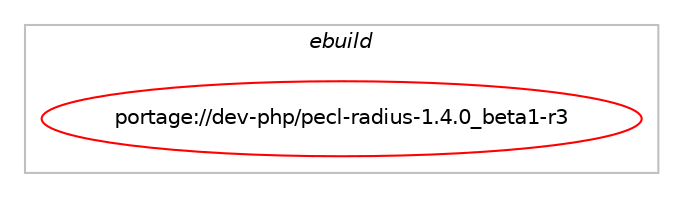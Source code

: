digraph prolog {

# *************
# Graph options
# *************

newrank=true;
concentrate=true;
compound=true;
graph [rankdir=LR,fontname=Helvetica,fontsize=10,ranksep=1.5];#, ranksep=2.5, nodesep=0.2];
edge  [arrowhead=vee];
node  [fontname=Helvetica,fontsize=10];

# **********
# The ebuild
# **********

subgraph cluster_leftcol {
color=gray;
label=<<i>ebuild</i>>;
id [label="portage://dev-php/pecl-radius-1.4.0_beta1-r3", color=red, width=4, href="../dev-php/pecl-radius-1.4.0_beta1-r3.svg"];
}

# ****************
# The dependencies
# ****************

subgraph cluster_midcol {
color=gray;
label=<<i>dependencies</i>>;
subgraph cluster_compile {
fillcolor="#eeeeee";
style=filled;
label=<<i>compile</i>>;
# *** BEGIN UNKNOWN DEPENDENCY TYPE (TODO) ***
# id -> equal(use_conditional_group(positive,php_targets_php8-1,portage://dev-php/pecl-radius-1.4.0_beta1-r3,[package_dependency(portage://dev-php/pecl-radius-1.4.0_beta1-r3,install,no,dev-lang,php,none,[,,],[slot(8.1)],[use(enable(pcntl),negative),use(enable(sockets),negative)])]))
# *** END UNKNOWN DEPENDENCY TYPE (TODO) ***

# *** BEGIN UNKNOWN DEPENDENCY TYPE (TODO) ***
# id -> equal(use_conditional_group(positive,php_targets_php8-2,portage://dev-php/pecl-radius-1.4.0_beta1-r3,[package_dependency(portage://dev-php/pecl-radius-1.4.0_beta1-r3,install,no,dev-lang,php,none,[,,],[slot(8.2)],[use(enable(pcntl),negative),use(enable(sockets),negative)])]))
# *** END UNKNOWN DEPENDENCY TYPE (TODO) ***

}
subgraph cluster_compileandrun {
fillcolor="#eeeeee";
style=filled;
label=<<i>compile and run</i>>;
}
subgraph cluster_run {
fillcolor="#eeeeee";
style=filled;
label=<<i>run</i>>;
# *** BEGIN UNKNOWN DEPENDENCY TYPE (TODO) ***
# id -> equal(use_conditional_group(positive,php_targets_php8-1,portage://dev-php/pecl-radius-1.4.0_beta1-r3,[package_dependency(portage://dev-php/pecl-radius-1.4.0_beta1-r3,run,no,dev-lang,php,none,[,,],[slot(8.1)],[use(enable(pcntl),negative),use(enable(sockets),negative)])]))
# *** END UNKNOWN DEPENDENCY TYPE (TODO) ***

# *** BEGIN UNKNOWN DEPENDENCY TYPE (TODO) ***
# id -> equal(use_conditional_group(positive,php_targets_php8-2,portage://dev-php/pecl-radius-1.4.0_beta1-r3,[package_dependency(portage://dev-php/pecl-radius-1.4.0_beta1-r3,run,no,dev-lang,php,none,[,,],[slot(8.2)],[use(enable(pcntl),negative),use(enable(sockets),negative)])]))
# *** END UNKNOWN DEPENDENCY TYPE (TODO) ***

}
}

# **************
# The candidates
# **************

subgraph cluster_choices {
rank=same;
color=gray;
label=<<i>candidates</i>>;

}

}
